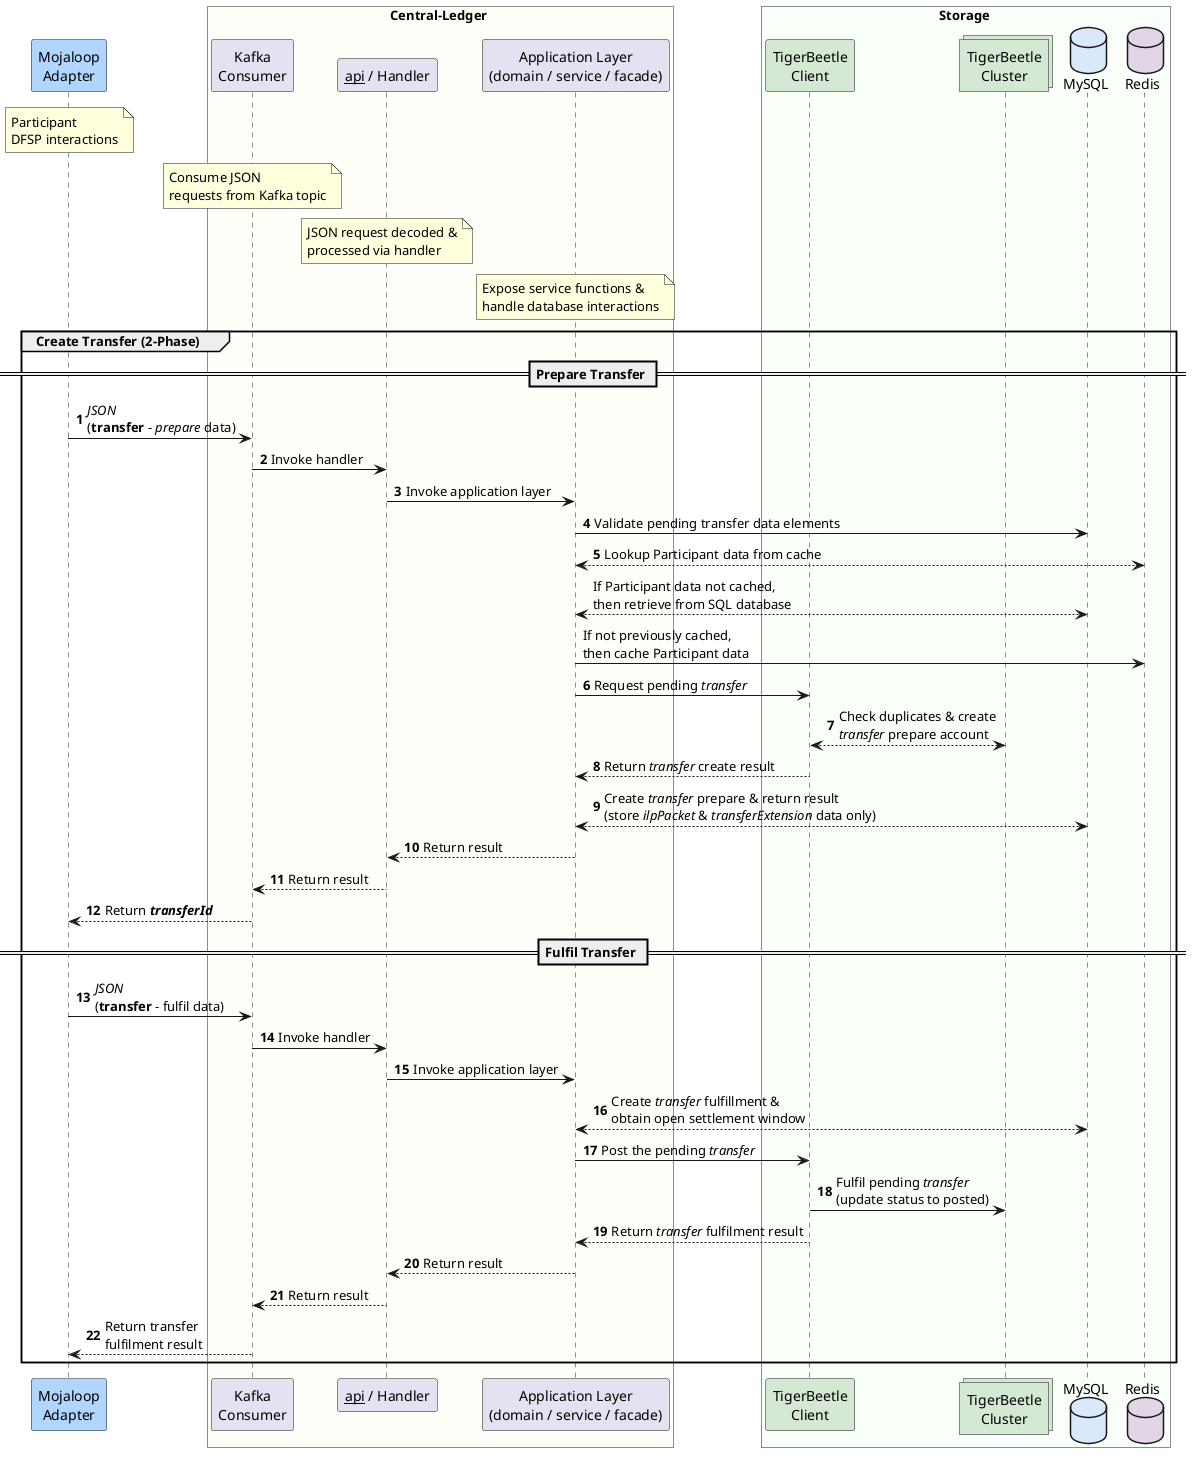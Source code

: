 @startuml

participant "Mojaloop\nAdapter" as dfsp #B0D5FF
note over dfsp
    Participant
    DFSP interactions
end note

box Central-Ledger #FFFFF9
    participant "Kafka\nConsumer" as cl_consume_kafka
    participant "__api__ / Handler" as cl_handler
    participant "Application Layer\n(domain / service / facade)" as cl_domain

        note over cl_consume_kafka
            Consume JSON
            requests from Kafka topic
        end note

        note over cl_handler
            JSON request decoded &
            processed via handler
        end note

        note over cl_domain
            Expose service functions &
            handle database interactions
        end note
end box

box Storage #F9FFF9
	participant "TigerBeetle\nClient" as tb_client #D5E8D4
	collections "TigerBeetle\nCluster" as tb_nodes #D5E8D4
	database "MySQL" as cl_db #DAE8FC
	database "Redis" as redis_cache #E1D5E7
end box

autonumber
group Create Transfer (2-Phase)
    == Prepare Transfer ==
    dfsp -> cl_consume_kafka : //JSON// \n(**transfer** - //prepare// data)
    cl_consume_kafka -> cl_handler : Invoke handler
    cl_handler -> cl_domain : Invoke application layer
    cl_domain -> cl_db : Validate pending transfer data elements
    cl_domain <--> redis_cache : Lookup Participant data from cache
    autonumber stop

    cl_domain <--> cl_db : If Participant data not cached, \nthen retrieve from SQL database
    cl_domain -> redis_cache : If not previously cached, \nthen cache Participant data

    autonumber resume

    cl_domain -> tb_client : Request pending //transfer//
    tb_client <--> tb_nodes : Check duplicates & create \n//transfer// prepare account
    tb_client --> cl_domain : Return //transfer// create result
    cl_domain <--> cl_db : Create //transfer// prepare & return result \n(store //ilpPacket// & //transferExtension// data only)
    cl_domain --> cl_handler : Return result
    cl_handler --> cl_consume_kafka : Return result
    cl_consume_kafka --> dfsp : Return //**transferId**//

    == Fulfil Transfer ==
    dfsp -> cl_consume_kafka : //JSON// \n(**transfer** - fulfil data)
    cl_consume_kafka -> cl_handler : Invoke handler
    cl_handler -> cl_domain : Invoke application layer
    cl_domain <--> cl_db : Create //transfer// fulfillment & \nobtain open settlement window
    cl_domain -> tb_client : Post the pending //transfer//
    tb_client -> tb_nodes : Fulfil pending //transfer// \n(update status to posted)
    tb_client --> cl_domain : Return //transfer// fulfilment result
    cl_domain --> cl_handler : Return result
    cl_handler --> cl_consume_kafka : Return result
    cl_consume_kafka --> dfsp : Return transfer \nfulfilment result
end

@enduml
